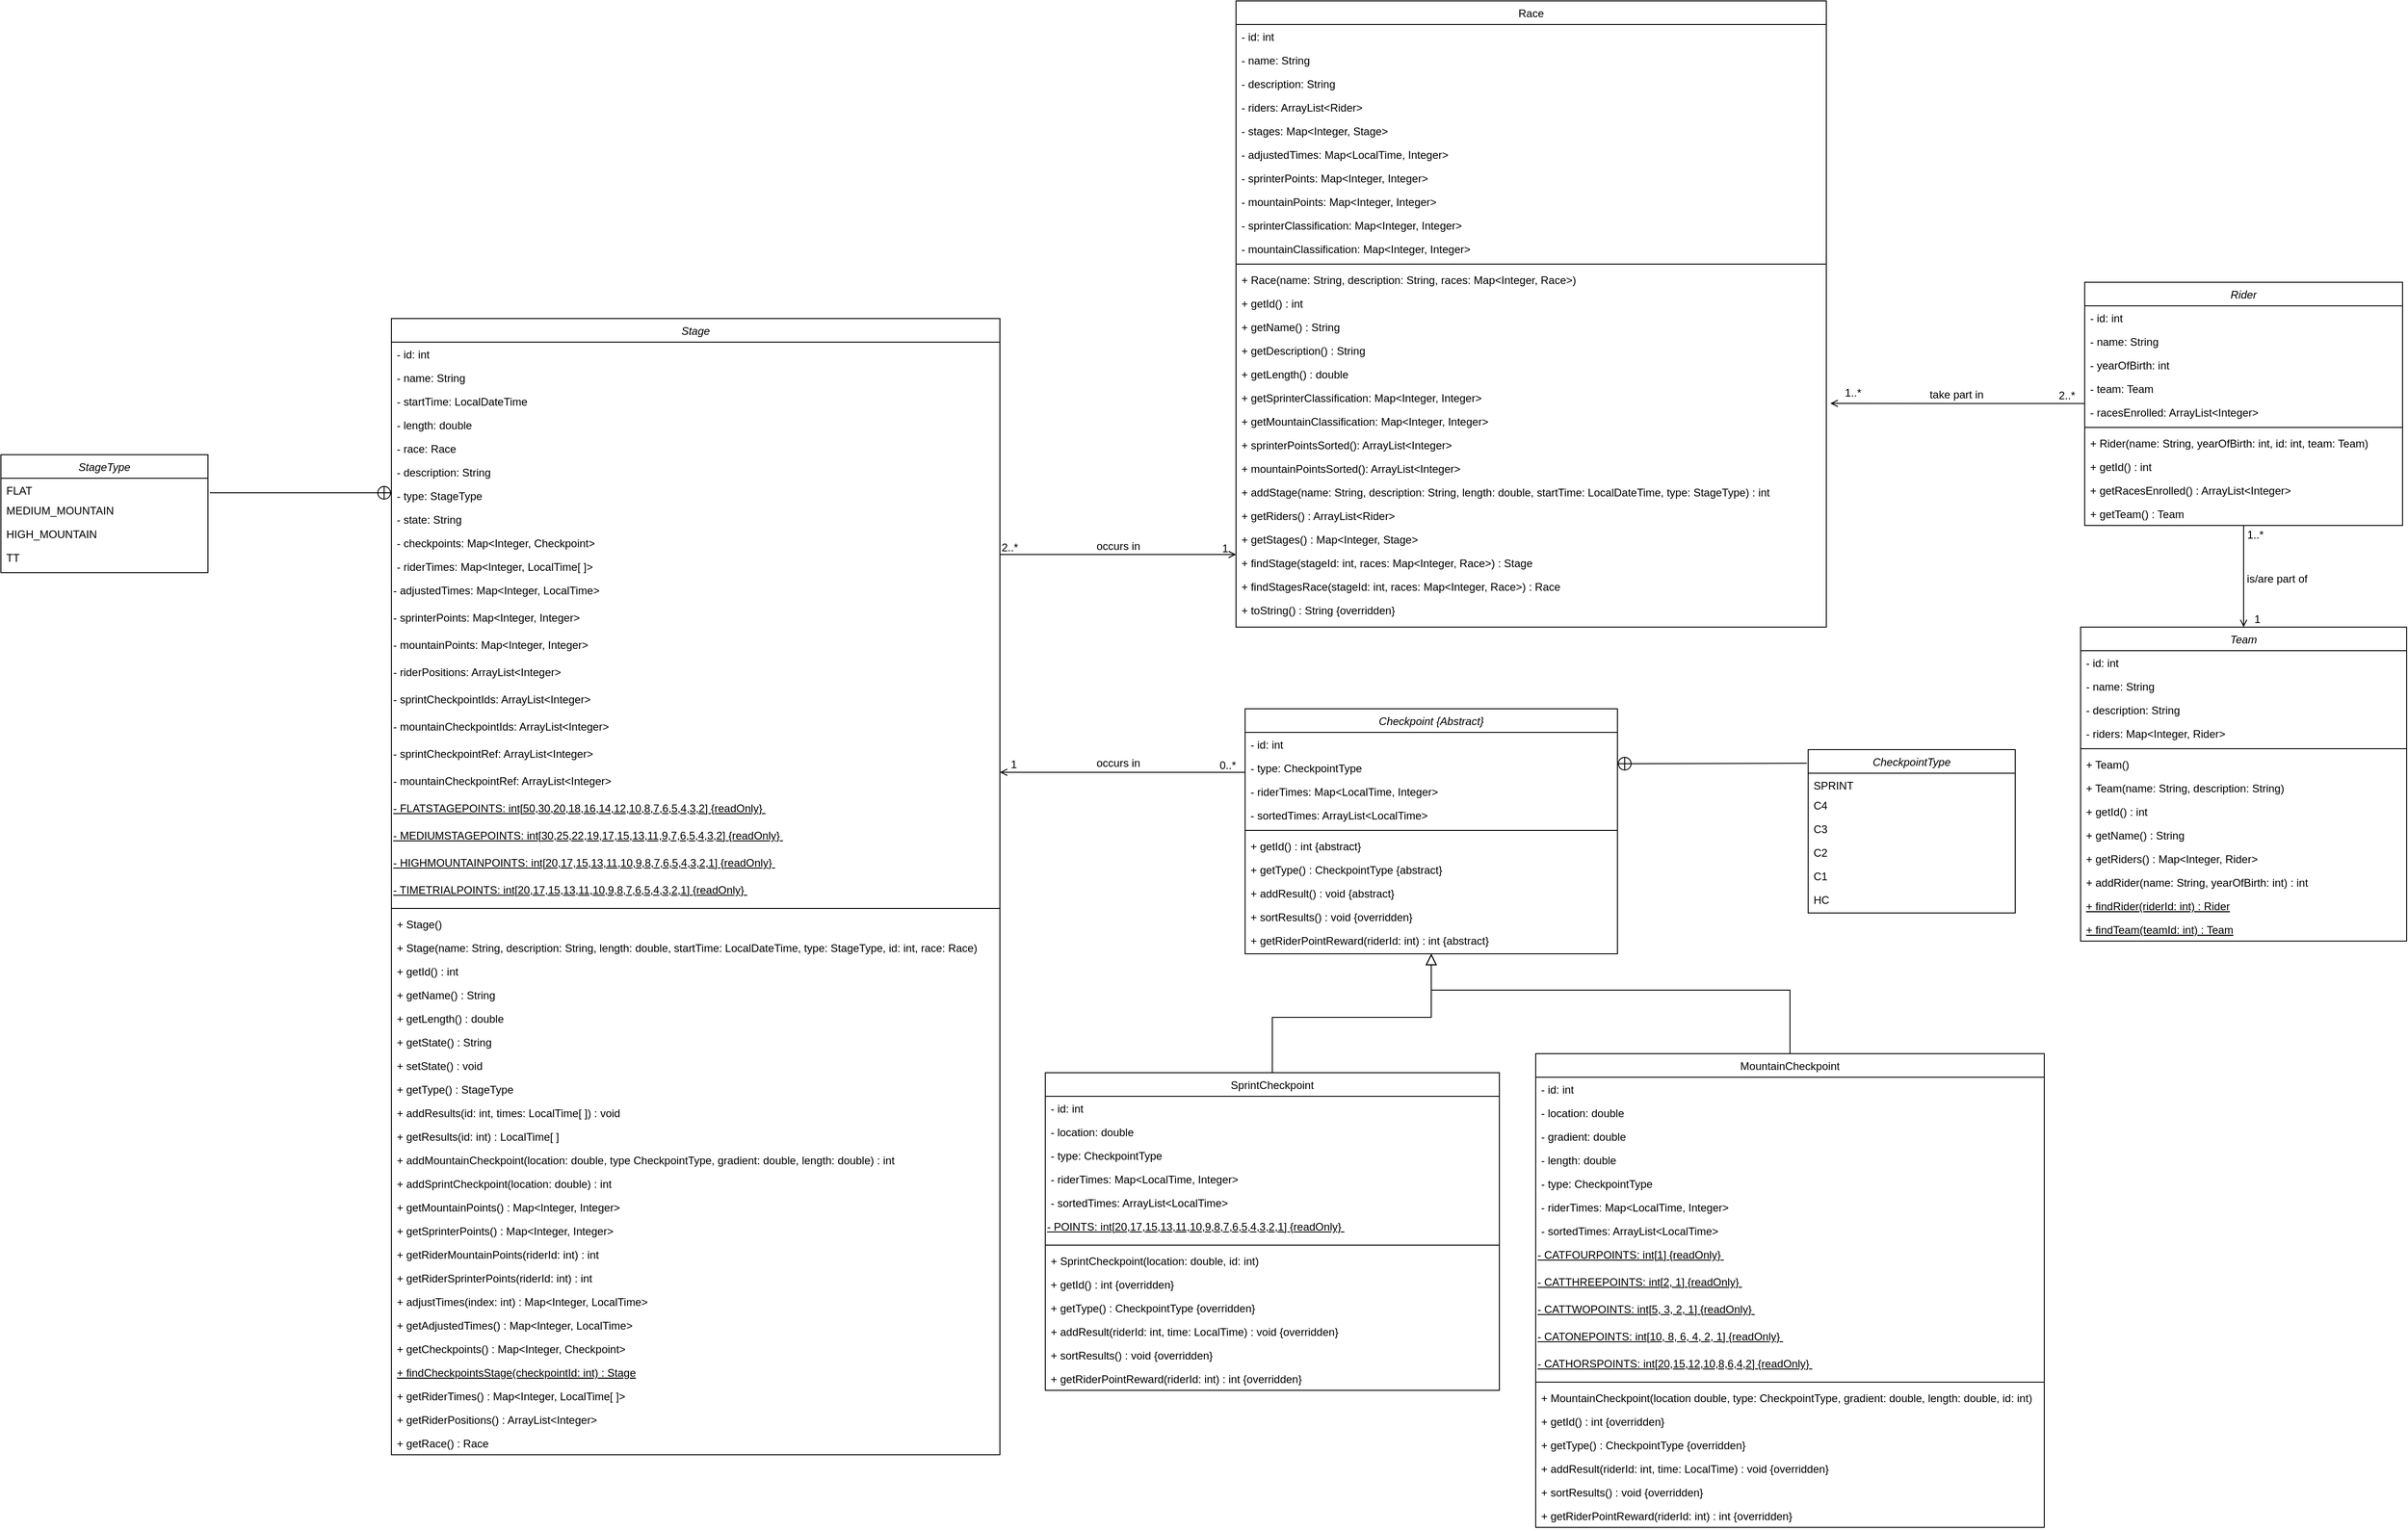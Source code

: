 <mxfile version="14.1.8" type="device"><diagram id="C5RBs43oDa-KdzZeNtuy" name="Page-1"><mxGraphModel dx="1822" dy="1107" grid="1" gridSize="10" guides="1" tooltips="1" connect="1" arrows="1" fold="1" page="0" pageScale="1" pageWidth="827" pageHeight="1169" math="0" shadow="0"><root><mxCell id="WIyWlLk6GJQsqaUBKTNV-0"/><mxCell id="WIyWlLk6GJQsqaUBKTNV-1" parent="WIyWlLk6GJQsqaUBKTNV-0"/><mxCell id="zkfFHV4jXpPFQw0GAbJ--0" value="Stage" style="swimlane;fontStyle=2;align=center;verticalAlign=top;childLayout=stackLayout;horizontal=1;startSize=26;horizontalStack=0;resizeParent=1;resizeLast=0;collapsible=1;marginBottom=0;rounded=0;shadow=0;strokeWidth=1;" parent="WIyWlLk6GJQsqaUBKTNV-1" vertex="1"><mxGeometry x="-440" y="280" width="670" height="1252" as="geometry"><mxRectangle x="230" y="140" width="160" height="26" as="alternateBounds"/></mxGeometry></mxCell><mxCell id="zkfFHV4jXpPFQw0GAbJ--1" value="- id: int" style="text;align=left;verticalAlign=top;spacingLeft=4;spacingRight=4;overflow=hidden;rotatable=0;points=[[0,0.5],[1,0.5]];portConstraint=eastwest;" parent="zkfFHV4jXpPFQw0GAbJ--0" vertex="1"><mxGeometry y="26" width="670" height="26" as="geometry"/></mxCell><mxCell id="zkfFHV4jXpPFQw0GAbJ--2" value="- name: String" style="text;align=left;verticalAlign=top;spacingLeft=4;spacingRight=4;overflow=hidden;rotatable=0;points=[[0,0.5],[1,0.5]];portConstraint=eastwest;rounded=0;shadow=0;html=0;" parent="zkfFHV4jXpPFQw0GAbJ--0" vertex="1"><mxGeometry y="52" width="670" height="26" as="geometry"/></mxCell><mxCell id="okV2mifqNZXzlt0OdiJC-0" value="- startTime: LocalDateTime" style="text;align=left;verticalAlign=top;spacingLeft=4;spacingRight=4;overflow=hidden;rotatable=0;points=[[0,0.5],[1,0.5]];portConstraint=eastwest;rounded=0;shadow=0;html=0;" parent="zkfFHV4jXpPFQw0GAbJ--0" vertex="1"><mxGeometry y="78" width="670" height="26" as="geometry"/></mxCell><mxCell id="7TWKk8pfQkXRTUHzwcdM-43" value="- length: double" style="text;align=left;verticalAlign=top;spacingLeft=4;spacingRight=4;overflow=hidden;rotatable=0;points=[[0,0.5],[1,0.5]];portConstraint=eastwest;rounded=0;shadow=0;html=0;" parent="zkfFHV4jXpPFQw0GAbJ--0" vertex="1"><mxGeometry y="104" width="670" height="26" as="geometry"/></mxCell><mxCell id="7TWKk8pfQkXRTUHzwcdM-44" value="- race: Race" style="text;align=left;verticalAlign=top;spacingLeft=4;spacingRight=4;overflow=hidden;rotatable=0;points=[[0,0.5],[1,0.5]];portConstraint=eastwest;rounded=0;shadow=0;html=0;" parent="zkfFHV4jXpPFQw0GAbJ--0" vertex="1"><mxGeometry y="130" width="670" height="26" as="geometry"/></mxCell><mxCell id="7TWKk8pfQkXRTUHzwcdM-45" value="- description: String" style="text;align=left;verticalAlign=top;spacingLeft=4;spacingRight=4;overflow=hidden;rotatable=0;points=[[0,0.5],[1,0.5]];portConstraint=eastwest;rounded=0;shadow=0;html=0;" parent="zkfFHV4jXpPFQw0GAbJ--0" vertex="1"><mxGeometry y="156" width="670" height="26" as="geometry"/></mxCell><mxCell id="7TWKk8pfQkXRTUHzwcdM-46" value="- type: StageType" style="text;align=left;verticalAlign=top;spacingLeft=4;spacingRight=4;overflow=hidden;rotatable=0;points=[[0,0.5],[1,0.5]];portConstraint=eastwest;rounded=0;shadow=0;html=0;" parent="zkfFHV4jXpPFQw0GAbJ--0" vertex="1"><mxGeometry y="182" width="670" height="26" as="geometry"/></mxCell><mxCell id="7TWKk8pfQkXRTUHzwcdM-47" value="- state: String" style="text;align=left;verticalAlign=top;spacingLeft=4;spacingRight=4;overflow=hidden;rotatable=0;points=[[0,0.5],[1,0.5]];portConstraint=eastwest;rounded=0;shadow=0;html=0;" parent="zkfFHV4jXpPFQw0GAbJ--0" vertex="1"><mxGeometry y="208" width="670" height="26" as="geometry"/></mxCell><mxCell id="7TWKk8pfQkXRTUHzwcdM-48" value="- checkpoints: Map&lt;Integer, Checkpoint&gt;" style="text;align=left;verticalAlign=top;spacingLeft=4;spacingRight=4;overflow=hidden;rotatable=0;points=[[0,0.5],[1,0.5]];portConstraint=eastwest;rounded=0;shadow=0;html=0;" parent="zkfFHV4jXpPFQw0GAbJ--0" vertex="1"><mxGeometry y="234" width="670" height="26" as="geometry"/></mxCell><mxCell id="7TWKk8pfQkXRTUHzwcdM-49" value="- riderTimes: Map&lt;Integer, LocalTime[ ]&gt;" style="text;align=left;verticalAlign=top;spacingLeft=4;spacingRight=4;overflow=hidden;rotatable=0;points=[[0,0.5],[1,0.5]];portConstraint=eastwest;rounded=0;shadow=0;html=0;" parent="zkfFHV4jXpPFQw0GAbJ--0" vertex="1"><mxGeometry y="260" width="670" height="26" as="geometry"/></mxCell><mxCell id="7TWKk8pfQkXRTUHzwcdM-50" value="&lt;span style=&quot;color: rgb(0 , 0 , 0) ; font-family: &amp;#34;helvetica&amp;#34; ; font-size: 12px ; font-style: normal ; font-weight: 400 ; letter-spacing: normal ; text-align: left ; text-indent: 0px ; text-transform: none ; word-spacing: 0px ; background-color: rgb(255 , 255 , 255) ; display: inline ; float: none&quot;&gt;- adjustedTimes: Map&amp;lt;Integer, LocalTime&amp;gt;&lt;/span&gt;" style="text;whiteSpace=wrap;html=1;" parent="zkfFHV4jXpPFQw0GAbJ--0" vertex="1"><mxGeometry y="286" width="670" height="30" as="geometry"/></mxCell><mxCell id="7TWKk8pfQkXRTUHzwcdM-51" value="&lt;span style=&quot;color: rgb(0 , 0 , 0) ; font-family: &amp;#34;helvetica&amp;#34; ; font-size: 12px ; font-style: normal ; font-weight: 400 ; letter-spacing: normal ; text-align: left ; text-indent: 0px ; text-transform: none ; word-spacing: 0px ; background-color: rgb(255 , 255 , 255) ; display: inline ; float: none&quot;&gt;- sprinterPoints: Map&amp;lt;Integer, Integer&amp;gt;&lt;/span&gt;" style="text;whiteSpace=wrap;html=1;" parent="zkfFHV4jXpPFQw0GAbJ--0" vertex="1"><mxGeometry y="316" width="670" height="30" as="geometry"/></mxCell><mxCell id="UgjcrNDMKlJzOfivu1C_-8" value="&lt;span style=&quot;color: rgb(0 , 0 , 0) ; font-family: &amp;#34;helvetica&amp;#34; ; font-size: 12px ; font-style: normal ; font-weight: 400 ; letter-spacing: normal ; text-align: left ; text-indent: 0px ; text-transform: none ; word-spacing: 0px ; background-color: rgb(255 , 255 , 255) ; display: inline ; float: none&quot;&gt;- mountainPoints: Map&amp;lt;Integer, Integer&amp;gt;&lt;/span&gt;" style="text;whiteSpace=wrap;html=1;" vertex="1" parent="zkfFHV4jXpPFQw0GAbJ--0"><mxGeometry y="346" width="670" height="30" as="geometry"/></mxCell><mxCell id="UgjcrNDMKlJzOfivu1C_-7" value="&lt;span style=&quot;color: rgb(0 , 0 , 0) ; font-family: &amp;#34;helvetica&amp;#34; ; font-size: 12px ; font-style: normal ; font-weight: 400 ; letter-spacing: normal ; text-align: left ; text-indent: 0px ; text-transform: none ; word-spacing: 0px ; background-color: rgb(255 , 255 , 255) ; display: inline ; float: none&quot;&gt;- riderPositions: ArrayList&amp;lt;Integer&amp;gt;&lt;/span&gt;" style="text;whiteSpace=wrap;html=1;" vertex="1" parent="zkfFHV4jXpPFQw0GAbJ--0"><mxGeometry y="376" width="670" height="30" as="geometry"/></mxCell><mxCell id="7TWKk8pfQkXRTUHzwcdM-52" value="&lt;span style=&quot;color: rgb(0 , 0 , 0) ; font-family: &amp;#34;helvetica&amp;#34; ; font-size: 12px ; font-style: normal ; font-weight: 400 ; letter-spacing: normal ; text-align: left ; text-indent: 0px ; text-transform: none ; word-spacing: 0px ; background-color: rgb(255 , 255 , 255) ; display: inline ; float: none&quot;&gt;- sprintCheckpointIds: ArrayList&amp;lt;Integer&amp;gt;&lt;/span&gt;" style="text;whiteSpace=wrap;html=1;" parent="zkfFHV4jXpPFQw0GAbJ--0" vertex="1"><mxGeometry y="406" width="670" height="30" as="geometry"/></mxCell><mxCell id="UgjcrNDMKlJzOfivu1C_-9" value="&lt;span style=&quot;color: rgb(0 , 0 , 0) ; font-family: &amp;#34;helvetica&amp;#34; ; font-size: 12px ; font-style: normal ; font-weight: 400 ; letter-spacing: normal ; text-align: left ; text-indent: 0px ; text-transform: none ; word-spacing: 0px ; background-color: rgb(255 , 255 , 255) ; display: inline ; float: none&quot;&gt;- mountainCheckpointIds: ArrayList&amp;lt;Integer&amp;gt;&lt;/span&gt;" style="text;whiteSpace=wrap;html=1;" vertex="1" parent="zkfFHV4jXpPFQw0GAbJ--0"><mxGeometry y="436" width="670" height="30" as="geometry"/></mxCell><mxCell id="7TWKk8pfQkXRTUHzwcdM-53" value="&lt;span style=&quot;color: rgb(0 , 0 , 0) ; font-family: &amp;#34;helvetica&amp;#34; ; font-size: 12px ; font-style: normal ; font-weight: 400 ; letter-spacing: normal ; text-align: left ; text-indent: 0px ; text-transform: none ; word-spacing: 0px ; background-color: rgb(255 , 255 , 255) ; display: inline ; float: none&quot;&gt;- sprintCheckpointRef: ArrayList&amp;lt;Integer&amp;gt;&lt;/span&gt;" style="text;whiteSpace=wrap;html=1;" parent="zkfFHV4jXpPFQw0GAbJ--0" vertex="1"><mxGeometry y="466" width="670" height="30" as="geometry"/></mxCell><mxCell id="UgjcrNDMKlJzOfivu1C_-10" value="&lt;span style=&quot;color: rgb(0 , 0 , 0) ; font-family: &amp;#34;helvetica&amp;#34; ; font-size: 12px ; font-style: normal ; font-weight: 400 ; letter-spacing: normal ; text-align: left ; text-indent: 0px ; text-transform: none ; word-spacing: 0px ; background-color: rgb(255 , 255 , 255) ; display: inline ; float: none&quot;&gt;- mountainCheckpointRef: ArrayList&amp;lt;Integer&amp;gt;&lt;/span&gt;" style="text;whiteSpace=wrap;html=1;" vertex="1" parent="zkfFHV4jXpPFQw0GAbJ--0"><mxGeometry y="496" width="670" height="30" as="geometry"/></mxCell><mxCell id="7TWKk8pfQkXRTUHzwcdM-54" value="&lt;font face=&quot;helvetica&quot;&gt;&lt;u style=&quot;line-height: 120%&quot;&gt;- FLATSTAGEPOINTS: int[50,30,20,18,16,14,12,10,8,7,6,5,4,3,2] {readOnly}&amp;nbsp;&lt;/u&gt;&lt;/font&gt;" style="text;whiteSpace=wrap;html=1;" parent="zkfFHV4jXpPFQw0GAbJ--0" vertex="1"><mxGeometry y="526" width="670" height="30" as="geometry"/></mxCell><mxCell id="7TWKk8pfQkXRTUHzwcdM-55" value="&lt;font face=&quot;helvetica&quot;&gt;&lt;u style=&quot;line-height: 120%&quot;&gt;- MEDIUMSTAGEPOINTS: int[30,25,22,19,17,15,13,11,9,7,6,5,4,3,2] {readOnly}&amp;nbsp;&lt;/u&gt;&lt;/font&gt;" style="text;whiteSpace=wrap;html=1;" parent="zkfFHV4jXpPFQw0GAbJ--0" vertex="1"><mxGeometry y="556" width="670" height="30" as="geometry"/></mxCell><mxCell id="7TWKk8pfQkXRTUHzwcdM-56" value="&lt;font face=&quot;helvetica&quot;&gt;&lt;u style=&quot;line-height: 120%&quot;&gt;- HIGHMOUNTAINPOINTS: int[20,17,15,13,11,10,9,8,7,6,5,4,3,2,1] {readOnly}&amp;nbsp;&lt;/u&gt;&lt;/font&gt;" style="text;whiteSpace=wrap;html=1;" parent="zkfFHV4jXpPFQw0GAbJ--0" vertex="1"><mxGeometry y="586" width="670" height="30" as="geometry"/></mxCell><mxCell id="7TWKk8pfQkXRTUHzwcdM-57" value="&lt;font face=&quot;helvetica&quot;&gt;&lt;u style=&quot;line-height: 120%&quot;&gt;- TIMETRIALPOINTS: int[20,17,15,13,11,10,9,8,7,6,5,4,3,2,1] {readOnly}&amp;nbsp;&lt;/u&gt;&lt;/font&gt;" style="text;whiteSpace=wrap;html=1;" parent="zkfFHV4jXpPFQw0GAbJ--0" vertex="1"><mxGeometry y="616" width="670" height="30" as="geometry"/></mxCell><mxCell id="zkfFHV4jXpPFQw0GAbJ--4" value="" style="line;html=1;strokeWidth=1;align=left;verticalAlign=middle;spacingTop=-1;spacingLeft=3;spacingRight=3;rotatable=0;labelPosition=right;points=[];portConstraint=eastwest;" parent="zkfFHV4jXpPFQw0GAbJ--0" vertex="1"><mxGeometry y="646" width="670" height="8" as="geometry"/></mxCell><mxCell id="zkfFHV4jXpPFQw0GAbJ--5" value="+ Stage()" style="text;align=left;verticalAlign=top;spacingLeft=4;spacingRight=4;overflow=hidden;rotatable=0;points=[[0,0.5],[1,0.5]];portConstraint=eastwest;" parent="zkfFHV4jXpPFQw0GAbJ--0" vertex="1"><mxGeometry y="654" width="670" height="26" as="geometry"/></mxCell><mxCell id="lWNVDDmgVR6VLHTQUatl-31" value="+ Stage(name: String, description: String, length: double, startTime: LocalDateTime, type: StageType, id: int, race: Race)" style="text;align=left;verticalAlign=top;spacingLeft=4;spacingRight=4;overflow=hidden;rotatable=0;points=[[0,0.5],[1,0.5]];portConstraint=eastwest;" parent="zkfFHV4jXpPFQw0GAbJ--0" vertex="1"><mxGeometry y="680" width="670" height="26" as="geometry"/></mxCell><mxCell id="7TWKk8pfQkXRTUHzwcdM-64" value="+ getId() : int" style="text;align=left;verticalAlign=top;spacingLeft=4;spacingRight=4;overflow=hidden;rotatable=0;points=[[0,0.5],[1,0.5]];portConstraint=eastwest;" parent="zkfFHV4jXpPFQw0GAbJ--0" vertex="1"><mxGeometry y="706" width="670" height="26" as="geometry"/></mxCell><mxCell id="7TWKk8pfQkXRTUHzwcdM-65" value="+ getName() : String" style="text;align=left;verticalAlign=top;spacingLeft=4;spacingRight=4;overflow=hidden;rotatable=0;points=[[0,0.5],[1,0.5]];portConstraint=eastwest;" parent="zkfFHV4jXpPFQw0GAbJ--0" vertex="1"><mxGeometry y="732" width="670" height="26" as="geometry"/></mxCell><mxCell id="7TWKk8pfQkXRTUHzwcdM-66" value="+ getLength() : double" style="text;align=left;verticalAlign=top;spacingLeft=4;spacingRight=4;overflow=hidden;rotatable=0;points=[[0,0.5],[1,0.5]];portConstraint=eastwest;" parent="zkfFHV4jXpPFQw0GAbJ--0" vertex="1"><mxGeometry y="758" width="670" height="26" as="geometry"/></mxCell><mxCell id="7TWKk8pfQkXRTUHzwcdM-67" value="+ getState() : String" style="text;align=left;verticalAlign=top;spacingLeft=4;spacingRight=4;overflow=hidden;rotatable=0;points=[[0,0.5],[1,0.5]];portConstraint=eastwest;" parent="zkfFHV4jXpPFQw0GAbJ--0" vertex="1"><mxGeometry y="784" width="670" height="26" as="geometry"/></mxCell><mxCell id="7TWKk8pfQkXRTUHzwcdM-68" value="+ setState() : void" style="text;align=left;verticalAlign=top;spacingLeft=4;spacingRight=4;overflow=hidden;rotatable=0;points=[[0,0.5],[1,0.5]];portConstraint=eastwest;" parent="zkfFHV4jXpPFQw0GAbJ--0" vertex="1"><mxGeometry y="810" width="670" height="26" as="geometry"/></mxCell><mxCell id="7TWKk8pfQkXRTUHzwcdM-70" value="+ getType() : StageType" style="text;align=left;verticalAlign=top;spacingLeft=4;spacingRight=4;overflow=hidden;rotatable=0;points=[[0,0.5],[1,0.5]];portConstraint=eastwest;" parent="zkfFHV4jXpPFQw0GAbJ--0" vertex="1"><mxGeometry y="836" width="670" height="26" as="geometry"/></mxCell><mxCell id="7TWKk8pfQkXRTUHzwcdM-71" value="+ addResults(id: int, times: LocalTime[ ]) : void" style="text;align=left;verticalAlign=top;spacingLeft=4;spacingRight=4;overflow=hidden;rotatable=0;points=[[0,0.5],[1,0.5]];portConstraint=eastwest;" parent="zkfFHV4jXpPFQw0GAbJ--0" vertex="1"><mxGeometry y="862" width="670" height="26" as="geometry"/></mxCell><mxCell id="7TWKk8pfQkXRTUHzwcdM-72" value="+ getResults(id: int) : LocalTime[ ]" style="text;align=left;verticalAlign=top;spacingLeft=4;spacingRight=4;overflow=hidden;rotatable=0;points=[[0,0.5],[1,0.5]];portConstraint=eastwest;" parent="zkfFHV4jXpPFQw0GAbJ--0" vertex="1"><mxGeometry y="888" width="670" height="26" as="geometry"/></mxCell><mxCell id="7TWKk8pfQkXRTUHzwcdM-73" value="+ addMountainCheckpoint(location: double, type CheckpointType, gradient: double, length: double) : int" style="text;align=left;verticalAlign=top;spacingLeft=4;spacingRight=4;overflow=hidden;rotatable=0;points=[[0,0.5],[1,0.5]];portConstraint=eastwest;" parent="zkfFHV4jXpPFQw0GAbJ--0" vertex="1"><mxGeometry y="914" width="670" height="26" as="geometry"/></mxCell><mxCell id="7TWKk8pfQkXRTUHzwcdM-74" value="+ addSprintCheckpoint(location: double) : int" style="text;align=left;verticalAlign=top;spacingLeft=4;spacingRight=4;overflow=hidden;rotatable=0;points=[[0,0.5],[1,0.5]];portConstraint=eastwest;" parent="zkfFHV4jXpPFQw0GAbJ--0" vertex="1"><mxGeometry y="940" width="670" height="26" as="geometry"/></mxCell><mxCell id="UgjcrNDMKlJzOfivu1C_-17" value="+ getMountainPoints() : Map&lt;Integer, Integer&gt;" style="text;align=left;verticalAlign=top;spacingLeft=4;spacingRight=4;overflow=hidden;rotatable=0;points=[[0,0.5],[1,0.5]];portConstraint=eastwest;" vertex="1" parent="zkfFHV4jXpPFQw0GAbJ--0"><mxGeometry y="966" width="670" height="26" as="geometry"/></mxCell><mxCell id="UgjcrNDMKlJzOfivu1C_-16" value="+ getSprinterPoints() : Map&lt;Integer, Integer&gt;" style="text;align=left;verticalAlign=top;spacingLeft=4;spacingRight=4;overflow=hidden;rotatable=0;points=[[0,0.5],[1,0.5]];portConstraint=eastwest;" vertex="1" parent="zkfFHV4jXpPFQw0GAbJ--0"><mxGeometry y="992" width="670" height="26" as="geometry"/></mxCell><mxCell id="UgjcrNDMKlJzOfivu1C_-15" value="+ getRiderMountainPoints(riderId: int) : int" style="text;align=left;verticalAlign=top;spacingLeft=4;spacingRight=4;overflow=hidden;rotatable=0;points=[[0,0.5],[1,0.5]];portConstraint=eastwest;" vertex="1" parent="zkfFHV4jXpPFQw0GAbJ--0"><mxGeometry y="1018" width="670" height="26" as="geometry"/></mxCell><mxCell id="UgjcrNDMKlJzOfivu1C_-14" value="+ getRiderSprinterPoints(riderId: int) : int" style="text;align=left;verticalAlign=top;spacingLeft=4;spacingRight=4;overflow=hidden;rotatable=0;points=[[0,0.5],[1,0.5]];portConstraint=eastwest;" vertex="1" parent="zkfFHV4jXpPFQw0GAbJ--0"><mxGeometry y="1044" width="670" height="26" as="geometry"/></mxCell><mxCell id="UgjcrNDMKlJzOfivu1C_-11" value="+ adjustTimes(index: int) : Map&lt;Integer, LocalTime&gt;" style="text;align=left;verticalAlign=top;spacingLeft=4;spacingRight=4;overflow=hidden;rotatable=0;points=[[0,0.5],[1,0.5]];portConstraint=eastwest;" vertex="1" parent="zkfFHV4jXpPFQw0GAbJ--0"><mxGeometry y="1070" width="670" height="26" as="geometry"/></mxCell><mxCell id="7TWKk8pfQkXRTUHzwcdM-61" value="+ getAdjustedTimes() : Map&lt;Integer, LocalTime&gt;" style="text;align=left;verticalAlign=top;spacingLeft=4;spacingRight=4;overflow=hidden;rotatable=0;points=[[0,0.5],[1,0.5]];portConstraint=eastwest;" parent="zkfFHV4jXpPFQw0GAbJ--0" vertex="1"><mxGeometry y="1096" width="670" height="26" as="geometry"/></mxCell><mxCell id="7TWKk8pfQkXRTUHzwcdM-62" value="+ getCheckpoints() : Map&lt;Integer, Checkpoint&gt;" style="text;align=left;verticalAlign=top;spacingLeft=4;spacingRight=4;overflow=hidden;rotatable=0;points=[[0,0.5],[1,0.5]];portConstraint=eastwest;" parent="zkfFHV4jXpPFQw0GAbJ--0" vertex="1"><mxGeometry y="1122" width="670" height="26" as="geometry"/></mxCell><mxCell id="7TWKk8pfQkXRTUHzwcdM-76" value="+ findCheckpointsStage(checkpointId: int) : Stage" style="text;align=left;verticalAlign=top;spacingLeft=4;spacingRight=4;overflow=hidden;rotatable=0;points=[[0,0.5],[1,0.5]];portConstraint=eastwest;fontStyle=4" parent="zkfFHV4jXpPFQw0GAbJ--0" vertex="1"><mxGeometry y="1148" width="670" height="26" as="geometry"/></mxCell><mxCell id="7TWKk8pfQkXRTUHzwcdM-78" value="+ getRiderTimes() : Map&lt;Integer, LocalTime[ ]&gt;" style="text;align=left;verticalAlign=top;spacingLeft=4;spacingRight=4;overflow=hidden;rotatable=0;points=[[0,0.5],[1,0.5]];portConstraint=eastwest;" parent="zkfFHV4jXpPFQw0GAbJ--0" vertex="1"><mxGeometry y="1174" width="670" height="26" as="geometry"/></mxCell><mxCell id="7TWKk8pfQkXRTUHzwcdM-79" value="+ getRiderPositions() : ArrayList&lt;Integer&gt;" style="text;align=left;verticalAlign=top;spacingLeft=4;spacingRight=4;overflow=hidden;rotatable=0;points=[[0,0.5],[1,0.5]];portConstraint=eastwest;" parent="zkfFHV4jXpPFQw0GAbJ--0" vertex="1"><mxGeometry y="1200" width="670" height="26" as="geometry"/></mxCell><mxCell id="7TWKk8pfQkXRTUHzwcdM-77" value="+ getRace() : Race" style="text;align=left;verticalAlign=top;spacingLeft=4;spacingRight=4;overflow=hidden;rotatable=0;points=[[0,0.5],[1,0.5]];portConstraint=eastwest;" parent="zkfFHV4jXpPFQw0GAbJ--0" vertex="1"><mxGeometry y="1226" width="670" height="26" as="geometry"/></mxCell><mxCell id="zkfFHV4jXpPFQw0GAbJ--17" value="Race" style="swimlane;fontStyle=0;align=center;verticalAlign=top;childLayout=stackLayout;horizontal=1;startSize=26;horizontalStack=0;resizeParent=1;resizeLast=0;collapsible=1;marginBottom=0;rounded=0;shadow=0;strokeWidth=1;" parent="WIyWlLk6GJQsqaUBKTNV-1" vertex="1"><mxGeometry x="490" y="-70" width="650" height="690" as="geometry"><mxRectangle x="550" y="140" width="160" height="26" as="alternateBounds"/></mxGeometry></mxCell><mxCell id="nblKFFfSKLvNXSQtpWRo-55" value="- id: int" style="text;align=left;verticalAlign=top;spacingLeft=4;spacingRight=4;overflow=hidden;rotatable=0;points=[[0,0.5],[1,0.5]];portConstraint=eastwest;" parent="zkfFHV4jXpPFQw0GAbJ--17" vertex="1"><mxGeometry y="26" width="650" height="26" as="geometry"/></mxCell><mxCell id="zkfFHV4jXpPFQw0GAbJ--24" value="- name: String" style="text;align=left;verticalAlign=top;spacingLeft=4;spacingRight=4;overflow=hidden;rotatable=0;points=[[0,0.5],[1,0.5]];portConstraint=eastwest;" parent="zkfFHV4jXpPFQw0GAbJ--17" vertex="1"><mxGeometry y="52" width="650" height="26" as="geometry"/></mxCell><mxCell id="lWNVDDmgVR6VLHTQUatl-46" value="- description: String" style="text;align=left;verticalAlign=top;spacingLeft=4;spacingRight=4;overflow=hidden;rotatable=0;points=[[0,0.5],[1,0.5]];portConstraint=eastwest;" parent="zkfFHV4jXpPFQw0GAbJ--17" vertex="1"><mxGeometry y="78" width="650" height="26" as="geometry"/></mxCell><mxCell id="lWNVDDmgVR6VLHTQUatl-50" value="- riders: ArrayList&lt;Rider&gt;" style="text;align=left;verticalAlign=top;spacingLeft=4;spacingRight=4;overflow=hidden;rotatable=0;points=[[0,0.5],[1,0.5]];portConstraint=eastwest;" parent="zkfFHV4jXpPFQw0GAbJ--17" vertex="1"><mxGeometry y="104" width="650" height="26" as="geometry"/></mxCell><mxCell id="7TWKk8pfQkXRTUHzwcdM-27" value="- stages: Map&lt;Integer, Stage&gt;" style="text;align=left;verticalAlign=top;spacingLeft=4;spacingRight=4;overflow=hidden;rotatable=0;points=[[0,0.5],[1,0.5]];portConstraint=eastwest;" parent="zkfFHV4jXpPFQw0GAbJ--17" vertex="1"><mxGeometry y="130" width="650" height="26" as="geometry"/></mxCell><mxCell id="lWNVDDmgVR6VLHTQUatl-53" value="- adjustedTimes: Map&lt;LocalTime, Integer&gt;" style="text;align=left;verticalAlign=top;spacingLeft=4;spacingRight=4;overflow=hidden;rotatable=0;points=[[0,0.5],[1,0.5]];portConstraint=eastwest;" parent="zkfFHV4jXpPFQw0GAbJ--17" vertex="1"><mxGeometry y="156" width="650" height="26" as="geometry"/></mxCell><mxCell id="UgjcrNDMKlJzOfivu1C_-0" value="- sprinterPoints: Map&lt;Integer, Integer&gt;" style="text;align=left;verticalAlign=top;spacingLeft=4;spacingRight=4;overflow=hidden;rotatable=0;points=[[0,0.5],[1,0.5]];portConstraint=eastwest;" vertex="1" parent="zkfFHV4jXpPFQw0GAbJ--17"><mxGeometry y="182" width="650" height="26" as="geometry"/></mxCell><mxCell id="UgjcrNDMKlJzOfivu1C_-1" value="- mountainPoints: Map&lt;Integer, Integer&gt;" style="text;align=left;verticalAlign=top;spacingLeft=4;spacingRight=4;overflow=hidden;rotatable=0;points=[[0,0.5],[1,0.5]];portConstraint=eastwest;" vertex="1" parent="zkfFHV4jXpPFQw0GAbJ--17"><mxGeometry y="208" width="650" height="26" as="geometry"/></mxCell><mxCell id="7TWKk8pfQkXRTUHzwcdM-24" value="- sprinterClassification: Map&lt;Integer, Integer&gt;" style="text;align=left;verticalAlign=top;spacingLeft=4;spacingRight=4;overflow=hidden;rotatable=0;points=[[0,0.5],[1,0.5]];portConstraint=eastwest;" parent="zkfFHV4jXpPFQw0GAbJ--17" vertex="1"><mxGeometry y="234" width="650" height="26" as="geometry"/></mxCell><mxCell id="7TWKk8pfQkXRTUHzwcdM-25" value="- mountainClassification: Map&lt;Integer, Integer&gt;" style="text;align=left;verticalAlign=top;spacingLeft=4;spacingRight=4;overflow=hidden;rotatable=0;points=[[0,0.5],[1,0.5]];portConstraint=eastwest;" parent="zkfFHV4jXpPFQw0GAbJ--17" vertex="1"><mxGeometry y="260" width="650" height="26" as="geometry"/></mxCell><mxCell id="zkfFHV4jXpPFQw0GAbJ--23" value="" style="line;html=1;strokeWidth=1;align=left;verticalAlign=middle;spacingTop=-1;spacingLeft=3;spacingRight=3;rotatable=0;labelPosition=right;points=[];portConstraint=eastwest;" parent="zkfFHV4jXpPFQw0GAbJ--17" vertex="1"><mxGeometry y="286" width="650" height="8" as="geometry"/></mxCell><mxCell id="zkfFHV4jXpPFQw0GAbJ--19" value="+ Race(name: String, description: String, races: Map&lt;Integer, Race&gt;)" style="text;align=left;verticalAlign=top;spacingLeft=4;spacingRight=4;overflow=hidden;rotatable=0;points=[[0,0.5],[1,0.5]];portConstraint=eastwest;rounded=0;shadow=0;html=0;" parent="zkfFHV4jXpPFQw0GAbJ--17" vertex="1"><mxGeometry y="294" width="650" height="26" as="geometry"/></mxCell><mxCell id="zkfFHV4jXpPFQw0GAbJ--18" value="+ getId() : int" style="text;align=left;verticalAlign=top;spacingLeft=4;spacingRight=4;overflow=hidden;rotatable=0;points=[[0,0.5],[1,0.5]];portConstraint=eastwest;" parent="zkfFHV4jXpPFQw0GAbJ--17" vertex="1"><mxGeometry y="320" width="650" height="26" as="geometry"/></mxCell><mxCell id="lWNVDDmgVR6VLHTQUatl-47" value="+ getName() : String" style="text;align=left;verticalAlign=top;spacingLeft=4;spacingRight=4;overflow=hidden;rotatable=0;points=[[0,0.5],[1,0.5]];portConstraint=eastwest;" parent="zkfFHV4jXpPFQw0GAbJ--17" vertex="1"><mxGeometry y="346" width="650" height="26" as="geometry"/></mxCell><mxCell id="lWNVDDmgVR6VLHTQUatl-54" value="+ getDescription() : String" style="text;align=left;verticalAlign=top;spacingLeft=4;spacingRight=4;overflow=hidden;rotatable=0;points=[[0,0.5],[1,0.5]];portConstraint=eastwest;" parent="zkfFHV4jXpPFQw0GAbJ--17" vertex="1"><mxGeometry y="372" width="650" height="26" as="geometry"/></mxCell><mxCell id="UgjcrNDMKlJzOfivu1C_-4" value="+ getLength() : double" style="text;align=left;verticalAlign=top;spacingLeft=4;spacingRight=4;overflow=hidden;rotatable=0;points=[[0,0.5],[1,0.5]];portConstraint=eastwest;" vertex="1" parent="zkfFHV4jXpPFQw0GAbJ--17"><mxGeometry y="398" width="650" height="26" as="geometry"/></mxCell><mxCell id="UgjcrNDMKlJzOfivu1C_-2" value="+ getSprinterClassification: Map&lt;Integer, Integer&gt;" style="text;align=left;verticalAlign=top;spacingLeft=4;spacingRight=4;overflow=hidden;rotatable=0;points=[[0,0.5],[1,0.5]];portConstraint=eastwest;" vertex="1" parent="zkfFHV4jXpPFQw0GAbJ--17"><mxGeometry y="424" width="650" height="26" as="geometry"/></mxCell><mxCell id="UgjcrNDMKlJzOfivu1C_-3" value="+ getMountainClassification: Map&lt;Integer, Integer&gt;" style="text;align=left;verticalAlign=top;spacingLeft=4;spacingRight=4;overflow=hidden;rotatable=0;points=[[0,0.5],[1,0.5]];portConstraint=eastwest;fontStyle=0" vertex="1" parent="zkfFHV4jXpPFQw0GAbJ--17"><mxGeometry y="450" width="650" height="26" as="geometry"/></mxCell><mxCell id="UgjcrNDMKlJzOfivu1C_-6" value="+ sprinterPointsSorted(): ArrayList&lt;Integer&gt;" style="text;align=left;verticalAlign=top;spacingLeft=4;spacingRight=4;overflow=hidden;rotatable=0;points=[[0,0.5],[1,0.5]];portConstraint=eastwest;" vertex="1" parent="zkfFHV4jXpPFQw0GAbJ--17"><mxGeometry y="476" width="650" height="26" as="geometry"/></mxCell><mxCell id="UgjcrNDMKlJzOfivu1C_-5" value="+ mountainPointsSorted(): ArrayList&lt;Integer&gt;" style="text;align=left;verticalAlign=top;spacingLeft=4;spacingRight=4;overflow=hidden;rotatable=0;points=[[0,0.5],[1,0.5]];portConstraint=eastwest;" vertex="1" parent="zkfFHV4jXpPFQw0GAbJ--17"><mxGeometry y="502" width="650" height="26" as="geometry"/></mxCell><mxCell id="7TWKk8pfQkXRTUHzwcdM-33" value="+ addStage(name: String, description: String, length: double, startTime: LocalDateTime, type: StageType) : int" style="text;align=left;verticalAlign=top;spacingLeft=4;spacingRight=4;overflow=hidden;rotatable=0;points=[[0,0.5],[1,0.5]];portConstraint=eastwest;" parent="zkfFHV4jXpPFQw0GAbJ--17" vertex="1"><mxGeometry y="528" width="650" height="26" as="geometry"/></mxCell><mxCell id="7TWKk8pfQkXRTUHzwcdM-34" value="+ getRiders() : ArrayList&lt;Rider&gt;" style="text;align=left;verticalAlign=top;spacingLeft=4;spacingRight=4;overflow=hidden;rotatable=0;points=[[0,0.5],[1,0.5]];portConstraint=eastwest;" parent="zkfFHV4jXpPFQw0GAbJ--17" vertex="1"><mxGeometry y="554" width="650" height="26" as="geometry"/></mxCell><mxCell id="7TWKk8pfQkXRTUHzwcdM-35" value="+ getStages() : Map&lt;Integer, Stage&gt;" style="text;align=left;verticalAlign=top;spacingLeft=4;spacingRight=4;overflow=hidden;rotatable=0;points=[[0,0.5],[1,0.5]];portConstraint=eastwest;" parent="zkfFHV4jXpPFQw0GAbJ--17" vertex="1"><mxGeometry y="580" width="650" height="26" as="geometry"/></mxCell><mxCell id="7TWKk8pfQkXRTUHzwcdM-36" value="+ findStage(stageId: int, races: Map&lt;Integer, Race&gt;) : Stage" style="text;align=left;verticalAlign=top;spacingLeft=4;spacingRight=4;overflow=hidden;rotatable=0;points=[[0,0.5],[1,0.5]];portConstraint=eastwest;" parent="zkfFHV4jXpPFQw0GAbJ--17" vertex="1"><mxGeometry y="606" width="650" height="26" as="geometry"/></mxCell><mxCell id="7TWKk8pfQkXRTUHzwcdM-38" value="+ findStagesRace(stageId: int, races: Map&lt;Integer, Race&gt;) : Race" style="text;align=left;verticalAlign=top;spacingLeft=4;spacingRight=4;overflow=hidden;rotatable=0;points=[[0,0.5],[1,0.5]];portConstraint=eastwest;" parent="zkfFHV4jXpPFQw0GAbJ--17" vertex="1"><mxGeometry y="632" width="650" height="26" as="geometry"/></mxCell><mxCell id="7TWKk8pfQkXRTUHzwcdM-41" value="+ toString() : String {overridden}" style="text;align=left;verticalAlign=top;spacingLeft=4;spacingRight=4;overflow=hidden;rotatable=0;points=[[0,0.5],[1,0.5]];portConstraint=eastwest;" parent="zkfFHV4jXpPFQw0GAbJ--17" vertex="1"><mxGeometry y="658" width="650" height="26" as="geometry"/></mxCell><mxCell id="zkfFHV4jXpPFQw0GAbJ--26" value="" style="endArrow=open;shadow=0;strokeWidth=1;rounded=0;endFill=1;edgeStyle=elbowEdgeStyle;elbow=vertical;" parent="WIyWlLk6GJQsqaUBKTNV-1" edge="1"><mxGeometry x="0.5" y="41" relative="1" as="geometry"><mxPoint x="250" y="540" as="sourcePoint"/><mxPoint x="490" y="540" as="targetPoint"/><mxPoint x="-40" y="32" as="offset"/><Array as="points"><mxPoint x="230" y="540"/></Array></mxGeometry></mxCell><mxCell id="zkfFHV4jXpPFQw0GAbJ--27" value="2..*" style="resizable=0;align=left;verticalAlign=bottom;labelBackgroundColor=none;fontSize=12;" parent="zkfFHV4jXpPFQw0GAbJ--26" connectable="0" vertex="1"><mxGeometry x="-1" relative="1" as="geometry"><mxPoint x="-20" y="1" as="offset"/></mxGeometry></mxCell><mxCell id="zkfFHV4jXpPFQw0GAbJ--28" value="1" style="resizable=0;align=right;verticalAlign=bottom;labelBackgroundColor=none;fontSize=12;" parent="zkfFHV4jXpPFQw0GAbJ--26" connectable="0" vertex="1"><mxGeometry x="1" relative="1" as="geometry"><mxPoint x="-7" y="2" as="offset"/></mxGeometry></mxCell><mxCell id="zkfFHV4jXpPFQw0GAbJ--29" value="occurs in" style="text;html=1;resizable=0;points=[];;align=center;verticalAlign=middle;labelBackgroundColor=none;rounded=0;shadow=0;strokeWidth=1;fontSize=12;" parent="zkfFHV4jXpPFQw0GAbJ--26" vertex="1" connectable="0"><mxGeometry x="0.5" y="49" relative="1" as="geometry"><mxPoint x="-60" y="40" as="offset"/></mxGeometry></mxCell><mxCell id="lWNVDDmgVR6VLHTQUatl-11" value="SprintCheckpoint" style="swimlane;fontStyle=0;align=center;verticalAlign=top;childLayout=stackLayout;horizontal=1;startSize=26;horizontalStack=0;resizeParent=1;resizeLast=0;collapsible=1;marginBottom=0;rounded=0;shadow=0;strokeWidth=1;" parent="WIyWlLk6GJQsqaUBKTNV-1" vertex="1"><mxGeometry x="280" y="1111" width="500" height="350" as="geometry"><mxRectangle x="340" y="380" width="170" height="26" as="alternateBounds"/></mxGeometry></mxCell><mxCell id="lWNVDDmgVR6VLHTQUatl-29" value="- id: int" style="text;align=left;verticalAlign=top;spacingLeft=4;spacingRight=4;overflow=hidden;rotatable=0;points=[[0,0.5],[1,0.5]];portConstraint=eastwest;" parent="lWNVDDmgVR6VLHTQUatl-11" vertex="1"><mxGeometry y="26" width="500" height="26" as="geometry"/></mxCell><mxCell id="lWNVDDmgVR6VLHTQUatl-12" value="- location: double" style="text;align=left;verticalAlign=top;spacingLeft=4;spacingRight=4;overflow=hidden;rotatable=0;points=[[0,0.5],[1,0.5]];portConstraint=eastwest;" parent="lWNVDDmgVR6VLHTQUatl-11" vertex="1"><mxGeometry y="52" width="500" height="26" as="geometry"/></mxCell><mxCell id="7TWKk8pfQkXRTUHzwcdM-107" value="- type: CheckpointType" style="text;align=left;verticalAlign=top;spacingLeft=4;spacingRight=4;overflow=hidden;rotatable=0;points=[[0,0.5],[1,0.5]];portConstraint=eastwest;" parent="lWNVDDmgVR6VLHTQUatl-11" vertex="1"><mxGeometry y="78" width="500" height="26" as="geometry"/></mxCell><mxCell id="UgjcrNDMKlJzOfivu1C_-38" value="- riderTimes: Map&lt;LocalTime, Integer&gt;" style="text;align=left;verticalAlign=top;spacingLeft=4;spacingRight=4;overflow=hidden;rotatable=0;points=[[0,0.5],[1,0.5]];portConstraint=eastwest;" vertex="1" parent="lWNVDDmgVR6VLHTQUatl-11"><mxGeometry y="104" width="500" height="26" as="geometry"/></mxCell><mxCell id="UgjcrNDMKlJzOfivu1C_-20" value="- sortedTimes: ArrayList&lt;LocalTime&gt;" style="text;align=left;verticalAlign=top;spacingLeft=4;spacingRight=4;overflow=hidden;rotatable=0;points=[[0,0.5],[1,0.5]];portConstraint=eastwest;" vertex="1" parent="lWNVDDmgVR6VLHTQUatl-11"><mxGeometry y="130" width="500" height="26" as="geometry"/></mxCell><mxCell id="UgjcrNDMKlJzOfivu1C_-40" value="&lt;font face=&quot;helvetica&quot;&gt;&lt;u style=&quot;line-height: 120%&quot;&gt;- POINTS: int[20,17,15,13,11,10,9,8,7,6,5,4,3,2,1] {readOnly}&amp;nbsp;&lt;/u&gt;&lt;/font&gt;" style="text;whiteSpace=wrap;html=1;" vertex="1" parent="lWNVDDmgVR6VLHTQUatl-11"><mxGeometry y="156" width="500" height="30" as="geometry"/></mxCell><mxCell id="lWNVDDmgVR6VLHTQUatl-13" value="" style="line;html=1;strokeWidth=1;align=left;verticalAlign=middle;spacingTop=-1;spacingLeft=3;spacingRight=3;rotatable=0;labelPosition=right;points=[];portConstraint=eastwest;" parent="lWNVDDmgVR6VLHTQUatl-11" vertex="1"><mxGeometry y="186" width="500" height="8" as="geometry"/></mxCell><mxCell id="lWNVDDmgVR6VLHTQUatl-23" value="+ SprintCheckpoint(location: double, id: int)" style="text;align=left;verticalAlign=top;spacingLeft=4;spacingRight=4;overflow=hidden;rotatable=0;points=[[0,0.5],[1,0.5]];portConstraint=eastwest;" parent="lWNVDDmgVR6VLHTQUatl-11" vertex="1"><mxGeometry y="194" width="500" height="26" as="geometry"/></mxCell><mxCell id="7TWKk8pfQkXRTUHzwcdM-108" value="+ getId() : int {overridden}" style="text;align=left;verticalAlign=top;spacingLeft=4;spacingRight=4;overflow=hidden;rotatable=0;points=[[0,0.5],[1,0.5]];portConstraint=eastwest;" parent="lWNVDDmgVR6VLHTQUatl-11" vertex="1"><mxGeometry y="220" width="500" height="26" as="geometry"/></mxCell><mxCell id="7TWKk8pfQkXRTUHzwcdM-109" value="+ getType() : CheckpointType {overridden}" style="text;align=left;verticalAlign=top;spacingLeft=4;spacingRight=4;overflow=hidden;rotatable=0;points=[[0,0.5],[1,0.5]];portConstraint=eastwest;" parent="lWNVDDmgVR6VLHTQUatl-11" vertex="1"><mxGeometry y="246" width="500" height="26" as="geometry"/></mxCell><mxCell id="UgjcrNDMKlJzOfivu1C_-41" value="+ addResult(riderId: int, time: LocalTime) : void {overridden}" style="text;align=left;verticalAlign=top;spacingLeft=4;spacingRight=4;overflow=hidden;rotatable=0;points=[[0,0.5],[1,0.5]];portConstraint=eastwest;" vertex="1" parent="lWNVDDmgVR6VLHTQUatl-11"><mxGeometry y="272" width="500" height="26" as="geometry"/></mxCell><mxCell id="UgjcrNDMKlJzOfivu1C_-42" value="+ sortResults() : void {overridden}" style="text;align=left;verticalAlign=top;spacingLeft=4;spacingRight=4;overflow=hidden;rotatable=0;points=[[0,0.5],[1,0.5]];portConstraint=eastwest;" vertex="1" parent="lWNVDDmgVR6VLHTQUatl-11"><mxGeometry y="298" width="500" height="26" as="geometry"/></mxCell><mxCell id="UgjcrNDMKlJzOfivu1C_-43" value="+ getRiderPointReward(riderId: int) : int {overridden}" style="text;align=left;verticalAlign=top;spacingLeft=4;spacingRight=4;overflow=hidden;rotatable=0;points=[[0,0.5],[1,0.5]];portConstraint=eastwest;" vertex="1" parent="lWNVDDmgVR6VLHTQUatl-11"><mxGeometry y="324" width="500" height="26" as="geometry"/></mxCell><mxCell id="lWNVDDmgVR6VLHTQUatl-14" value="MountainCheckpoint" style="swimlane;fontStyle=0;align=center;verticalAlign=top;childLayout=stackLayout;horizontal=1;startSize=26;horizontalStack=0;resizeParent=1;resizeLast=0;collapsible=1;marginBottom=0;rounded=0;shadow=0;strokeWidth=1;" parent="WIyWlLk6GJQsqaUBKTNV-1" vertex="1"><mxGeometry x="820" y="1090" width="560" height="522" as="geometry"><mxRectangle x="340" y="380" width="170" height="26" as="alternateBounds"/></mxGeometry></mxCell><mxCell id="lWNVDDmgVR6VLHTQUatl-30" value="- id: int" style="text;align=left;verticalAlign=top;spacingLeft=4;spacingRight=4;overflow=hidden;rotatable=0;points=[[0,0.5],[1,0.5]];portConstraint=eastwest;" parent="lWNVDDmgVR6VLHTQUatl-14" vertex="1"><mxGeometry y="26" width="560" height="26" as="geometry"/></mxCell><mxCell id="lWNVDDmgVR6VLHTQUatl-52" value="- location: double" style="text;align=left;verticalAlign=top;spacingLeft=4;spacingRight=4;overflow=hidden;rotatable=0;points=[[0,0.5],[1,0.5]];portConstraint=eastwest;" parent="lWNVDDmgVR6VLHTQUatl-14" vertex="1"><mxGeometry y="52" width="560" height="26" as="geometry"/></mxCell><mxCell id="lWNVDDmgVR6VLHTQUatl-15" value="- gradient: double" style="text;align=left;verticalAlign=top;spacingLeft=4;spacingRight=4;overflow=hidden;rotatable=0;points=[[0,0.5],[1,0.5]];portConstraint=eastwest;" parent="lWNVDDmgVR6VLHTQUatl-14" vertex="1"><mxGeometry y="78" width="560" height="26" as="geometry"/></mxCell><mxCell id="7TWKk8pfQkXRTUHzwcdM-111" value="- length: double" style="text;align=left;verticalAlign=top;spacingLeft=4;spacingRight=4;overflow=hidden;rotatable=0;points=[[0,0.5],[1,0.5]];portConstraint=eastwest;" parent="lWNVDDmgVR6VLHTQUatl-14" vertex="1"><mxGeometry y="104" width="560" height="26" as="geometry"/></mxCell><mxCell id="7TWKk8pfQkXRTUHzwcdM-112" value="- type: CheckpointType" style="text;align=left;verticalAlign=top;spacingLeft=4;spacingRight=4;overflow=hidden;rotatable=0;points=[[0,0.5],[1,0.5]];portConstraint=eastwest;" parent="lWNVDDmgVR6VLHTQUatl-14" vertex="1"><mxGeometry y="130" width="560" height="26" as="geometry"/></mxCell><mxCell id="UgjcrNDMKlJzOfivu1C_-19" value="- riderTimes: Map&lt;LocalTime, Integer&gt;" style="text;align=left;verticalAlign=top;spacingLeft=4;spacingRight=4;overflow=hidden;rotatable=0;points=[[0,0.5],[1,0.5]];portConstraint=eastwest;" vertex="1" parent="lWNVDDmgVR6VLHTQUatl-14"><mxGeometry y="156" width="560" height="26" as="geometry"/></mxCell><mxCell id="UgjcrNDMKlJzOfivu1C_-39" value="- sortedTimes: ArrayList&lt;LocalTime&gt;" style="text;align=left;verticalAlign=top;spacingLeft=4;spacingRight=4;overflow=hidden;rotatable=0;points=[[0,0.5],[1,0.5]];portConstraint=eastwest;" vertex="1" parent="lWNVDDmgVR6VLHTQUatl-14"><mxGeometry y="182" width="560" height="26" as="geometry"/></mxCell><mxCell id="UgjcrNDMKlJzOfivu1C_-21" value="&lt;font face=&quot;helvetica&quot;&gt;&lt;u style=&quot;line-height: 120%&quot;&gt;- CATFOURPOINTS: int[1] {readOnly}&amp;nbsp;&lt;/u&gt;&lt;/font&gt;" style="text;whiteSpace=wrap;html=1;" vertex="1" parent="lWNVDDmgVR6VLHTQUatl-14"><mxGeometry y="208" width="560" height="30" as="geometry"/></mxCell><mxCell id="UgjcrNDMKlJzOfivu1C_-22" value="&lt;font face=&quot;helvetica&quot;&gt;&lt;u style=&quot;line-height: 120%&quot;&gt;- CATTHREEPOINTS: int[2, 1] {readOnly}&amp;nbsp;&lt;/u&gt;&lt;/font&gt;" style="text;whiteSpace=wrap;html=1;" vertex="1" parent="lWNVDDmgVR6VLHTQUatl-14"><mxGeometry y="238" width="560" height="30" as="geometry"/></mxCell><mxCell id="UgjcrNDMKlJzOfivu1C_-23" value="&lt;font face=&quot;helvetica&quot;&gt;&lt;u style=&quot;line-height: 120%&quot;&gt;- CATTWOPOINTS: int[5, 3, 2, 1] {readOnly}&amp;nbsp;&lt;/u&gt;&lt;/font&gt;" style="text;whiteSpace=wrap;html=1;" vertex="1" parent="lWNVDDmgVR6VLHTQUatl-14"><mxGeometry y="268" width="560" height="30" as="geometry"/></mxCell><mxCell id="UgjcrNDMKlJzOfivu1C_-24" value="&lt;font face=&quot;helvetica&quot;&gt;&lt;u style=&quot;line-height: 120%&quot;&gt;- CATONEPOINTS: int[10, 8, 6, 4, 2, 1] {readOnly}&amp;nbsp;&lt;/u&gt;&lt;/font&gt;" style="text;whiteSpace=wrap;html=1;" vertex="1" parent="lWNVDDmgVR6VLHTQUatl-14"><mxGeometry y="298" width="560" height="30" as="geometry"/></mxCell><mxCell id="UgjcrNDMKlJzOfivu1C_-25" value="&lt;font face=&quot;helvetica&quot;&gt;&lt;u style=&quot;line-height: 120%&quot;&gt;- CATHORSPOINTS: int[20,15,12,10,8,6,4,2] {readOnly}&amp;nbsp;&lt;/u&gt;&lt;/font&gt;" style="text;whiteSpace=wrap;html=1;" vertex="1" parent="lWNVDDmgVR6VLHTQUatl-14"><mxGeometry y="328" width="560" height="30" as="geometry"/></mxCell><mxCell id="lWNVDDmgVR6VLHTQUatl-16" value="" style="line;html=1;strokeWidth=1;align=left;verticalAlign=middle;spacingTop=-1;spacingLeft=3;spacingRight=3;rotatable=0;labelPosition=right;points=[];portConstraint=eastwest;" parent="lWNVDDmgVR6VLHTQUatl-14" vertex="1"><mxGeometry y="358" width="560" height="8" as="geometry"/></mxCell><mxCell id="lWNVDDmgVR6VLHTQUatl-24" value="+ MountainCheckpoint(location double, type: CheckpointType, gradient: double, length: double, id: int)" style="text;align=left;verticalAlign=top;spacingLeft=4;spacingRight=4;overflow=hidden;rotatable=0;points=[[0,0.5],[1,0.5]];portConstraint=eastwest;" parent="lWNVDDmgVR6VLHTQUatl-14" vertex="1"><mxGeometry y="366" width="560" height="26" as="geometry"/></mxCell><mxCell id="7TWKk8pfQkXRTUHzwcdM-113" value="+ getId() : int {overridden}" style="text;align=left;verticalAlign=top;spacingLeft=4;spacingRight=4;overflow=hidden;rotatable=0;points=[[0,0.5],[1,0.5]];portConstraint=eastwest;" parent="lWNVDDmgVR6VLHTQUatl-14" vertex="1"><mxGeometry y="392" width="560" height="26" as="geometry"/></mxCell><mxCell id="7TWKk8pfQkXRTUHzwcdM-114" value="+ getType() : CheckpointType {overridden}" style="text;align=left;verticalAlign=top;spacingLeft=4;spacingRight=4;overflow=hidden;rotatable=0;points=[[0,0.5],[1,0.5]];portConstraint=eastwest;" parent="lWNVDDmgVR6VLHTQUatl-14" vertex="1"><mxGeometry y="418" width="560" height="26" as="geometry"/></mxCell><mxCell id="UgjcrNDMKlJzOfivu1C_-26" value="+ addResult(riderId: int, time: LocalTime) : void {overridden}" style="text;align=left;verticalAlign=top;spacingLeft=4;spacingRight=4;overflow=hidden;rotatable=0;points=[[0,0.5],[1,0.5]];portConstraint=eastwest;" vertex="1" parent="lWNVDDmgVR6VLHTQUatl-14"><mxGeometry y="444" width="560" height="26" as="geometry"/></mxCell><mxCell id="UgjcrNDMKlJzOfivu1C_-27" value="+ sortResults() : void {overridden}" style="text;align=left;verticalAlign=top;spacingLeft=4;spacingRight=4;overflow=hidden;rotatable=0;points=[[0,0.5],[1,0.5]];portConstraint=eastwest;" vertex="1" parent="lWNVDDmgVR6VLHTQUatl-14"><mxGeometry y="470" width="560" height="26" as="geometry"/></mxCell><mxCell id="UgjcrNDMKlJzOfivu1C_-28" value="+ getRiderPointReward(riderId: int) : int {overridden}" style="text;align=left;verticalAlign=top;spacingLeft=4;spacingRight=4;overflow=hidden;rotatable=0;points=[[0,0.5],[1,0.5]];portConstraint=eastwest;" vertex="1" parent="lWNVDDmgVR6VLHTQUatl-14"><mxGeometry y="496" width="560" height="26" as="geometry"/></mxCell><mxCell id="lWNVDDmgVR6VLHTQUatl-19" value="" style="endArrow=block;endSize=10;endFill=0;shadow=0;strokeWidth=1;rounded=0;edgeStyle=elbowEdgeStyle;elbow=vertical;exitX=0.5;exitY=0;exitDx=0;exitDy=0;entryX=0.5;entryY=1;entryDx=0;entryDy=0;" parent="WIyWlLk6GJQsqaUBKTNV-1" source="lWNVDDmgVR6VLHTQUatl-11" target="nblKFFfSKLvNXSQtpWRo-0" edge="1"><mxGeometry width="160" relative="1" as="geometry"><mxPoint x="-434" y="1027" as="sourcePoint"/><mxPoint x="570" y="884" as="targetPoint"/><Array as="points"><mxPoint x="580" y="1050"/><mxPoint x="-505" y="1064"/><mxPoint x="-480" y="967"/><mxPoint x="-509" y="1065"/></Array></mxGeometry></mxCell><mxCell id="lWNVDDmgVR6VLHTQUatl-20" value="" style="endArrow=block;endSize=10;endFill=0;shadow=0;strokeWidth=1;rounded=0;edgeStyle=elbowEdgeStyle;elbow=vertical;exitX=0.5;exitY=0;exitDx=0;exitDy=0;entryX=0.5;entryY=1;entryDx=0;entryDy=0;" parent="WIyWlLk6GJQsqaUBKTNV-1" source="lWNVDDmgVR6VLHTQUatl-14" target="nblKFFfSKLvNXSQtpWRo-0" edge="1"><mxGeometry width="160" relative="1" as="geometry"><mxPoint x="-528.0" y="1096" as="sourcePoint"/><mxPoint x="560" y="914" as="targetPoint"/><Array as="points"><mxPoint x="840" y="1020"/><mxPoint x="-414" y="1064"/><mxPoint x="-499" y="1075"/></Array></mxGeometry></mxCell><mxCell id="nblKFFfSKLvNXSQtpWRo-0" value="Checkpoint {Abstract}" style="swimlane;fontStyle=2;align=center;verticalAlign=top;childLayout=stackLayout;horizontal=1;startSize=26;horizontalStack=0;resizeParent=1;resizeLast=0;collapsible=1;marginBottom=0;rounded=0;shadow=0;strokeWidth=1;" parent="WIyWlLk6GJQsqaUBKTNV-1" vertex="1"><mxGeometry x="500" y="710" width="410" height="270" as="geometry"><mxRectangle x="230" y="140" width="160" height="26" as="alternateBounds"/></mxGeometry></mxCell><mxCell id="nblKFFfSKLvNXSQtpWRo-1" value="- id: int" style="text;align=left;verticalAlign=top;spacingLeft=4;spacingRight=4;overflow=hidden;rotatable=0;points=[[0,0.5],[1,0.5]];portConstraint=eastwest;" parent="nblKFFfSKLvNXSQtpWRo-0" vertex="1"><mxGeometry y="26" width="410" height="26" as="geometry"/></mxCell><mxCell id="nblKFFfSKLvNXSQtpWRo-2" value="- type: CheckpointType" style="text;align=left;verticalAlign=top;spacingLeft=4;spacingRight=4;overflow=hidden;rotatable=0;points=[[0,0.5],[1,0.5]];portConstraint=eastwest;rounded=0;shadow=0;html=0;" parent="nblKFFfSKLvNXSQtpWRo-0" vertex="1"><mxGeometry y="52" width="410" height="26" as="geometry"/></mxCell><mxCell id="UgjcrNDMKlJzOfivu1C_-32" value="- riderTimes: Map&lt;LocalTime, Integer&gt;" style="text;align=left;verticalAlign=top;spacingLeft=4;spacingRight=4;overflow=hidden;rotatable=0;points=[[0,0.5],[1,0.5]];portConstraint=eastwest;" vertex="1" parent="nblKFFfSKLvNXSQtpWRo-0"><mxGeometry y="78" width="410" height="26" as="geometry"/></mxCell><mxCell id="UgjcrNDMKlJzOfivu1C_-33" value="- sortedTimes: ArrayList&lt;LocalTime&gt;" style="text;align=left;verticalAlign=top;spacingLeft=4;spacingRight=4;overflow=hidden;rotatable=0;points=[[0,0.5],[1,0.5]];portConstraint=eastwest;" vertex="1" parent="nblKFFfSKLvNXSQtpWRo-0"><mxGeometry y="104" width="410" height="26" as="geometry"/></mxCell><mxCell id="nblKFFfSKLvNXSQtpWRo-3" value="" style="line;html=1;strokeWidth=1;align=left;verticalAlign=middle;spacingTop=-1;spacingLeft=3;spacingRight=3;rotatable=0;labelPosition=right;points=[];portConstraint=eastwest;" parent="nblKFFfSKLvNXSQtpWRo-0" vertex="1"><mxGeometry y="130" width="410" height="8" as="geometry"/></mxCell><mxCell id="nblKFFfSKLvNXSQtpWRo-4" value="+ getId() : int {abstract}" style="text;align=left;verticalAlign=top;spacingLeft=4;spacingRight=4;overflow=hidden;rotatable=0;points=[[0,0.5],[1,0.5]];portConstraint=eastwest;" parent="nblKFFfSKLvNXSQtpWRo-0" vertex="1"><mxGeometry y="138" width="410" height="26" as="geometry"/></mxCell><mxCell id="nblKFFfSKLvNXSQtpWRo-5" value="+ getType() : CheckpointType {abstract}" style="text;align=left;verticalAlign=top;spacingLeft=4;spacingRight=4;overflow=hidden;rotatable=0;points=[[0,0.5],[1,0.5]];portConstraint=eastwest;" parent="nblKFFfSKLvNXSQtpWRo-0" vertex="1"><mxGeometry y="164" width="410" height="26" as="geometry"/></mxCell><mxCell id="UgjcrNDMKlJzOfivu1C_-34" value="+ addResult() : void {abstract}" style="text;align=left;verticalAlign=top;spacingLeft=4;spacingRight=4;overflow=hidden;rotatable=0;points=[[0,0.5],[1,0.5]];portConstraint=eastwest;" vertex="1" parent="nblKFFfSKLvNXSQtpWRo-0"><mxGeometry y="190" width="410" height="26" as="geometry"/></mxCell><mxCell id="UgjcrNDMKlJzOfivu1C_-35" value="+ sortResults() : void {overridden}" style="text;align=left;verticalAlign=top;spacingLeft=4;spacingRight=4;overflow=hidden;rotatable=0;points=[[0,0.5],[1,0.5]];portConstraint=eastwest;" vertex="1" parent="nblKFFfSKLvNXSQtpWRo-0"><mxGeometry y="216" width="410" height="26" as="geometry"/></mxCell><mxCell id="UgjcrNDMKlJzOfivu1C_-36" value="+ getRiderPointReward(riderId: int) : int {abstract}" style="text;align=left;verticalAlign=top;spacingLeft=4;spacingRight=4;overflow=hidden;rotatable=0;points=[[0,0.5],[1,0.5]];portConstraint=eastwest;" vertex="1" parent="nblKFFfSKLvNXSQtpWRo-0"><mxGeometry y="242" width="410" height="26" as="geometry"/></mxCell><mxCell id="nblKFFfSKLvNXSQtpWRo-20" value="Rider" style="swimlane;fontStyle=2;align=center;verticalAlign=top;childLayout=stackLayout;horizontal=1;startSize=26;horizontalStack=0;resizeParent=1;resizeLast=0;collapsible=1;marginBottom=0;rounded=0;shadow=0;strokeWidth=1;" parent="WIyWlLk6GJQsqaUBKTNV-1" vertex="1"><mxGeometry x="1424.5" y="240" width="350" height="268" as="geometry"><mxRectangle x="230" y="140" width="160" height="26" as="alternateBounds"/></mxGeometry></mxCell><mxCell id="nblKFFfSKLvNXSQtpWRo-21" value="- id: int" style="text;align=left;verticalAlign=top;spacingLeft=4;spacingRight=4;overflow=hidden;rotatable=0;points=[[0,0.5],[1,0.5]];portConstraint=eastwest;" parent="nblKFFfSKLvNXSQtpWRo-20" vertex="1"><mxGeometry y="26" width="350" height="26" as="geometry"/></mxCell><mxCell id="nblKFFfSKLvNXSQtpWRo-22" value="- name: String" style="text;align=left;verticalAlign=top;spacingLeft=4;spacingRight=4;overflow=hidden;rotatable=0;points=[[0,0.5],[1,0.5]];portConstraint=eastwest;rounded=0;shadow=0;html=0;" parent="nblKFFfSKLvNXSQtpWRo-20" vertex="1"><mxGeometry y="52" width="350" height="26" as="geometry"/></mxCell><mxCell id="nblKFFfSKLvNXSQtpWRo-25" value="- yearOfBirth: int" style="text;align=left;verticalAlign=top;spacingLeft=4;spacingRight=4;overflow=hidden;rotatable=0;points=[[0,0.5],[1,0.5]];portConstraint=eastwest;" parent="nblKFFfSKLvNXSQtpWRo-20" vertex="1"><mxGeometry y="78" width="350" height="26" as="geometry"/></mxCell><mxCell id="7TWKk8pfQkXRTUHzwcdM-3" value="- team: Team" style="text;align=left;verticalAlign=top;spacingLeft=4;spacingRight=4;overflow=hidden;rotatable=0;points=[[0,0.5],[1,0.5]];portConstraint=eastwest;" parent="nblKFFfSKLvNXSQtpWRo-20" vertex="1"><mxGeometry y="104" width="350" height="26" as="geometry"/></mxCell><mxCell id="7TWKk8pfQkXRTUHzwcdM-4" value="- racesEnrolled: ArrayList&lt;Integer&gt;" style="text;align=left;verticalAlign=top;spacingLeft=4;spacingRight=4;overflow=hidden;rotatable=0;points=[[0,0.5],[1,0.5]];portConstraint=eastwest;" parent="nblKFFfSKLvNXSQtpWRo-20" vertex="1"><mxGeometry y="130" width="350" height="26" as="geometry"/></mxCell><mxCell id="nblKFFfSKLvNXSQtpWRo-23" value="" style="line;html=1;strokeWidth=1;align=left;verticalAlign=middle;spacingTop=-1;spacingLeft=3;spacingRight=3;rotatable=0;labelPosition=right;points=[];portConstraint=eastwest;" parent="nblKFFfSKLvNXSQtpWRo-20" vertex="1"><mxGeometry y="156" width="350" height="8" as="geometry"/></mxCell><mxCell id="nblKFFfSKLvNXSQtpWRo-24" value="+ Rider(name: String, yearOfBirth: int, id: int, team: Team)" style="text;align=left;verticalAlign=top;spacingLeft=4;spacingRight=4;overflow=hidden;rotatable=0;points=[[0,0.5],[1,0.5]];portConstraint=eastwest;" parent="nblKFFfSKLvNXSQtpWRo-20" vertex="1"><mxGeometry y="164" width="350" height="26" as="geometry"/></mxCell><mxCell id="7TWKk8pfQkXRTUHzwcdM-5" value="+ getId() : int" style="text;align=left;verticalAlign=top;spacingLeft=4;spacingRight=4;overflow=hidden;rotatable=0;points=[[0,0.5],[1,0.5]];portConstraint=eastwest;" parent="nblKFFfSKLvNXSQtpWRo-20" vertex="1"><mxGeometry y="190" width="350" height="26" as="geometry"/></mxCell><mxCell id="7TWKk8pfQkXRTUHzwcdM-6" value="+ getRacesEnrolled() : ArrayList&lt;Integer&gt;" style="text;align=left;verticalAlign=top;spacingLeft=4;spacingRight=4;overflow=hidden;rotatable=0;points=[[0,0.5],[1,0.5]];portConstraint=eastwest;" parent="nblKFFfSKLvNXSQtpWRo-20" vertex="1"><mxGeometry y="216" width="350" height="26" as="geometry"/></mxCell><mxCell id="7TWKk8pfQkXRTUHzwcdM-7" value="+ getTeam() : Team" style="text;align=left;verticalAlign=top;spacingLeft=4;spacingRight=4;overflow=hidden;rotatable=0;points=[[0,0.5],[1,0.5]];portConstraint=eastwest;" parent="nblKFFfSKLvNXSQtpWRo-20" vertex="1"><mxGeometry y="242" width="350" height="26" as="geometry"/></mxCell><mxCell id="nblKFFfSKLvNXSQtpWRo-26" value="Team" style="swimlane;fontStyle=2;align=center;verticalAlign=top;childLayout=stackLayout;horizontal=1;startSize=26;horizontalStack=0;resizeParent=1;resizeLast=0;collapsible=1;marginBottom=0;rounded=0;shadow=0;strokeWidth=1;" parent="WIyWlLk6GJQsqaUBKTNV-1" vertex="1"><mxGeometry x="1420" y="620" width="359" height="346" as="geometry"><mxRectangle x="230" y="140" width="160" height="26" as="alternateBounds"/></mxGeometry></mxCell><mxCell id="7TWKk8pfQkXRTUHzwcdM-9" value="- id: int" style="text;align=left;verticalAlign=top;spacingLeft=4;spacingRight=4;overflow=hidden;rotatable=0;points=[[0,0.5],[1,0.5]];portConstraint=eastwest;" parent="nblKFFfSKLvNXSQtpWRo-26" vertex="1"><mxGeometry y="26" width="359" height="26" as="geometry"/></mxCell><mxCell id="7TWKk8pfQkXRTUHzwcdM-8" value="- name: String" style="text;align=left;verticalAlign=top;spacingLeft=4;spacingRight=4;overflow=hidden;rotatable=0;points=[[0,0.5],[1,0.5]];portConstraint=eastwest;" parent="nblKFFfSKLvNXSQtpWRo-26" vertex="1"><mxGeometry y="52" width="359" height="26" as="geometry"/></mxCell><mxCell id="nblKFFfSKLvNXSQtpWRo-27" value="- description: String" style="text;align=left;verticalAlign=top;spacingLeft=4;spacingRight=4;overflow=hidden;rotatable=0;points=[[0,0.5],[1,0.5]];portConstraint=eastwest;" parent="nblKFFfSKLvNXSQtpWRo-26" vertex="1"><mxGeometry y="78" width="359" height="26" as="geometry"/></mxCell><mxCell id="7TWKk8pfQkXRTUHzwcdM-13" value="- riders: Map&lt;Integer, Rider&gt;" style="text;align=left;verticalAlign=top;spacingLeft=4;spacingRight=4;overflow=hidden;rotatable=0;points=[[0,0.5],[1,0.5]];portConstraint=eastwest;rounded=0;shadow=0;html=0;" parent="nblKFFfSKLvNXSQtpWRo-26" vertex="1"><mxGeometry y="104" width="359" height="26" as="geometry"/></mxCell><mxCell id="nblKFFfSKLvNXSQtpWRo-29" value="" style="line;html=1;strokeWidth=1;align=left;verticalAlign=middle;spacingTop=-1;spacingLeft=3;spacingRight=3;rotatable=0;labelPosition=right;points=[];portConstraint=eastwest;" parent="nblKFFfSKLvNXSQtpWRo-26" vertex="1"><mxGeometry y="130" width="359" height="8" as="geometry"/></mxCell><mxCell id="7TWKk8pfQkXRTUHzwcdM-81" value="+ Team()" style="text;align=left;verticalAlign=top;spacingLeft=4;spacingRight=4;overflow=hidden;rotatable=0;points=[[0,0.5],[1,0.5]];portConstraint=eastwest;" parent="nblKFFfSKLvNXSQtpWRo-26" vertex="1"><mxGeometry y="138" width="359" height="26" as="geometry"/></mxCell><mxCell id="7TWKk8pfQkXRTUHzwcdM-11" value="+ Team(name: String, description: String)" style="text;align=left;verticalAlign=top;spacingLeft=4;spacingRight=4;overflow=hidden;rotatable=0;points=[[0,0.5],[1,0.5]];portConstraint=eastwest;" parent="nblKFFfSKLvNXSQtpWRo-26" vertex="1"><mxGeometry y="164" width="359" height="26" as="geometry"/></mxCell><mxCell id="7TWKk8pfQkXRTUHzwcdM-16" value="+ getId() : int" style="text;align=left;verticalAlign=top;spacingLeft=4;spacingRight=4;overflow=hidden;rotatable=0;points=[[0,0.5],[1,0.5]];portConstraint=eastwest;" parent="nblKFFfSKLvNXSQtpWRo-26" vertex="1"><mxGeometry y="190" width="359" height="26" as="geometry"/></mxCell><mxCell id="7TWKk8pfQkXRTUHzwcdM-17" value="+ getName() : String" style="text;align=left;verticalAlign=top;spacingLeft=4;spacingRight=4;overflow=hidden;rotatable=0;points=[[0,0.5],[1,0.5]];portConstraint=eastwest;" parent="nblKFFfSKLvNXSQtpWRo-26" vertex="1"><mxGeometry y="216" width="359" height="26" as="geometry"/></mxCell><mxCell id="7TWKk8pfQkXRTUHzwcdM-18" value="+ getRiders() : Map&lt;Integer, Rider&gt;" style="text;align=left;verticalAlign=top;spacingLeft=4;spacingRight=4;overflow=hidden;rotatable=0;points=[[0,0.5],[1,0.5]];portConstraint=eastwest;" parent="nblKFFfSKLvNXSQtpWRo-26" vertex="1"><mxGeometry y="242" width="359" height="26" as="geometry"/></mxCell><mxCell id="7TWKk8pfQkXRTUHzwcdM-20" value="+ addRider(name: String, yearOfBirth: int) : int" style="text;align=left;verticalAlign=top;spacingLeft=4;spacingRight=4;overflow=hidden;rotatable=0;points=[[0,0.5],[1,0.5]];portConstraint=eastwest;" parent="nblKFFfSKLvNXSQtpWRo-26" vertex="1"><mxGeometry y="268" width="359" height="26" as="geometry"/></mxCell><mxCell id="7TWKk8pfQkXRTUHzwcdM-21" value="+ findRider(riderId: int) : Rider" style="text;align=left;verticalAlign=top;spacingLeft=4;spacingRight=4;overflow=hidden;rotatable=0;points=[[0,0.5],[1,0.5]];portConstraint=eastwest;fontStyle=4" parent="nblKFFfSKLvNXSQtpWRo-26" vertex="1"><mxGeometry y="294" width="359" height="26" as="geometry"/></mxCell><mxCell id="7TWKk8pfQkXRTUHzwcdM-22" value="+ findTeam(teamId: int) : Team" style="text;align=left;verticalAlign=top;spacingLeft=4;spacingRight=4;overflow=hidden;rotatable=0;points=[[0,0.5],[1,0.5]];portConstraint=eastwest;fontStyle=4" parent="nblKFFfSKLvNXSQtpWRo-26" vertex="1"><mxGeometry y="320" width="359" height="26" as="geometry"/></mxCell><mxCell id="nblKFFfSKLvNXSQtpWRo-33" value="" style="endArrow=open;shadow=0;strokeWidth=1;rounded=0;endFill=1;edgeStyle=elbowEdgeStyle;elbow=vertical;exitX=0.5;exitY=1;exitDx=0;exitDy=0;entryX=0.5;entryY=0;entryDx=0;entryDy=0;" parent="WIyWlLk6GJQsqaUBKTNV-1" source="nblKFFfSKLvNXSQtpWRo-20" target="nblKFFfSKLvNXSQtpWRo-26" edge="1"><mxGeometry x="0.5" y="41" relative="1" as="geometry"><mxPoint x="1224.5" y="810" as="sourcePoint"/><mxPoint x="974.5" y="810" as="targetPoint"/><mxPoint x="-40" y="32" as="offset"/></mxGeometry></mxCell><mxCell id="nblKFFfSKLvNXSQtpWRo-34" value="1..*" style="resizable=0;align=left;verticalAlign=bottom;labelBackgroundColor=none;fontSize=12;" parent="nblKFFfSKLvNXSQtpWRo-33" connectable="0" vertex="1"><mxGeometry x="-1" relative="1" as="geometry"><mxPoint x="2" y="19" as="offset"/></mxGeometry></mxCell><mxCell id="nblKFFfSKLvNXSQtpWRo-35" value="1" style="resizable=0;align=right;verticalAlign=bottom;labelBackgroundColor=none;fontSize=12;" parent="nblKFFfSKLvNXSQtpWRo-33" connectable="0" vertex="1"><mxGeometry x="1" relative="1" as="geometry"><mxPoint x="20" as="offset"/></mxGeometry></mxCell><mxCell id="nblKFFfSKLvNXSQtpWRo-36" value="is/are part of" style="text;html=1;resizable=0;points=[];;align=center;verticalAlign=middle;labelBackgroundColor=none;rounded=0;shadow=0;strokeWidth=1;fontSize=12;" parent="nblKFFfSKLvNXSQtpWRo-33" vertex="1" connectable="0"><mxGeometry x="0.5" y="49" relative="1" as="geometry"><mxPoint x="-13.0" y="-25.14" as="offset"/></mxGeometry></mxCell><mxCell id="nblKFFfSKLvNXSQtpWRo-46" value="" style="endArrow=open;shadow=0;strokeWidth=1;rounded=0;endFill=0;edgeStyle=elbowEdgeStyle;elbow=vertical;startArrow=none;startFill=0;" parent="WIyWlLk6GJQsqaUBKTNV-1" edge="1"><mxGeometry x="0.5" y="41" relative="1" as="geometry"><mxPoint x="1424.5" y="373.65" as="sourcePoint"/><mxPoint x="1144.5" y="373.65" as="targetPoint"/><mxPoint x="-40" y="32" as="offset"/><Array as="points"/></mxGeometry></mxCell><mxCell id="nblKFFfSKLvNXSQtpWRo-47" value="2..*" style="resizable=0;align=left;verticalAlign=bottom;labelBackgroundColor=none;fontSize=12;" parent="nblKFFfSKLvNXSQtpWRo-46" connectable="0" vertex="1"><mxGeometry x="-1" relative="1" as="geometry"><mxPoint x="-30.66" y="0.24" as="offset"/></mxGeometry></mxCell><mxCell id="nblKFFfSKLvNXSQtpWRo-48" value="1..*" style="resizable=0;align=right;verticalAlign=bottom;labelBackgroundColor=none;fontSize=12;" parent="nblKFFfSKLvNXSQtpWRo-46" connectable="0" vertex="1"><mxGeometry x="1" relative="1" as="geometry"><mxPoint x="35.5" y="-3.35" as="offset"/></mxGeometry></mxCell><mxCell id="nblKFFfSKLvNXSQtpWRo-49" value="take part in" style="text;html=1;resizable=0;points=[];;align=center;verticalAlign=middle;labelBackgroundColor=none;rounded=0;shadow=0;strokeWidth=1;fontSize=12;" parent="nblKFFfSKLvNXSQtpWRo-46" vertex="1" connectable="0"><mxGeometry x="0.5" y="49" relative="1" as="geometry"><mxPoint x="68.0" y="-58.76" as="offset"/></mxGeometry></mxCell><mxCell id="7TWKk8pfQkXRTUHzwcdM-84" value="" style="endArrow=open;shadow=0;strokeWidth=1;rounded=0;endFill=1;edgeStyle=elbowEdgeStyle;elbow=vertical;" parent="WIyWlLk6GJQsqaUBKTNV-1" edge="1"><mxGeometry x="0.5" y="41" relative="1" as="geometry"><mxPoint x="500" y="780" as="sourcePoint"/><mxPoint x="230" y="780" as="targetPoint"/><mxPoint x="-40" y="32" as="offset"/><Array as="points"><mxPoint x="240" y="780"/></Array></mxGeometry></mxCell><mxCell id="7TWKk8pfQkXRTUHzwcdM-85" value="0..*" style="resizable=0;align=left;verticalAlign=bottom;labelBackgroundColor=none;fontSize=12;" parent="7TWKk8pfQkXRTUHzwcdM-84" connectable="0" vertex="1"><mxGeometry x="-1" relative="1" as="geometry"><mxPoint x="-30" y="1" as="offset"/></mxGeometry></mxCell><mxCell id="7TWKk8pfQkXRTUHzwcdM-86" value="1" style="resizable=0;align=right;verticalAlign=bottom;labelBackgroundColor=none;fontSize=12;" parent="7TWKk8pfQkXRTUHzwcdM-84" connectable="0" vertex="1"><mxGeometry x="1" relative="1" as="geometry"><mxPoint x="20.34" as="offset"/></mxGeometry></mxCell><mxCell id="7TWKk8pfQkXRTUHzwcdM-87" value="occurs in" style="text;html=1;resizable=0;points=[];;align=center;verticalAlign=middle;labelBackgroundColor=none;rounded=0;shadow=0;strokeWidth=1;fontSize=12;" parent="7TWKk8pfQkXRTUHzwcdM-84" vertex="1" connectable="0"><mxGeometry x="0.5" y="49" relative="1" as="geometry"><mxPoint x="62.35" y="-59" as="offset"/></mxGeometry></mxCell><mxCell id="7TWKk8pfQkXRTUHzwcdM-88" value="" style="endArrow=circlePlus;shadow=0;strokeWidth=1;rounded=0;endFill=0;edgeStyle=elbowEdgeStyle;elbow=vertical;" parent="WIyWlLk6GJQsqaUBKTNV-1" edge="1"><mxGeometry x="0.5" y="41" relative="1" as="geometry"><mxPoint x="-640" y="472" as="sourcePoint"/><mxPoint x="-440" y="472" as="targetPoint"/><mxPoint x="-40" y="32" as="offset"/><Array as="points"/></mxGeometry></mxCell><mxCell id="7TWKk8pfQkXRTUHzwcdM-92" value="StageType" style="swimlane;fontStyle=2;align=center;verticalAlign=top;childLayout=stackLayout;horizontal=1;startSize=26;horizontalStack=0;resizeParent=1;resizeLast=0;collapsible=1;marginBottom=0;rounded=0;shadow=0;strokeWidth=1;" parent="WIyWlLk6GJQsqaUBKTNV-1" vertex="1"><mxGeometry x="-870" y="430" width="228" height="130" as="geometry"><mxRectangle x="230" y="140" width="160" height="26" as="alternateBounds"/></mxGeometry></mxCell><mxCell id="7TWKk8pfQkXRTUHzwcdM-93" value="FLAT" style="text;align=left;verticalAlign=top;spacingLeft=4;spacingRight=4;overflow=hidden;rotatable=0;points=[[0,0.5],[1,0.5]];portConstraint=eastwest;" parent="7TWKk8pfQkXRTUHzwcdM-92" vertex="1"><mxGeometry y="26" width="228" height="22" as="geometry"/></mxCell><mxCell id="7TWKk8pfQkXRTUHzwcdM-94" value="MEDIUM_MOUNTAIN" style="text;align=left;verticalAlign=top;spacingLeft=4;spacingRight=4;overflow=hidden;rotatable=0;points=[[0,0.5],[1,0.5]];portConstraint=eastwest;rounded=0;shadow=0;html=0;" parent="7TWKk8pfQkXRTUHzwcdM-92" vertex="1"><mxGeometry y="48" width="228" height="26" as="geometry"/></mxCell><mxCell id="7TWKk8pfQkXRTUHzwcdM-96" value="HIGH_MOUNTAIN" style="text;align=left;verticalAlign=top;spacingLeft=4;spacingRight=4;overflow=hidden;rotatable=0;points=[[0,0.5],[1,0.5]];portConstraint=eastwest;" parent="7TWKk8pfQkXRTUHzwcdM-92" vertex="1"><mxGeometry y="74" width="228" height="26" as="geometry"/></mxCell><mxCell id="7TWKk8pfQkXRTUHzwcdM-97" value="TT" style="text;align=left;verticalAlign=top;spacingLeft=4;spacingRight=4;overflow=hidden;rotatable=0;points=[[0,0.5],[1,0.5]];portConstraint=eastwest;" parent="7TWKk8pfQkXRTUHzwcdM-92" vertex="1"><mxGeometry y="100" width="228" height="26" as="geometry"/></mxCell><mxCell id="7TWKk8pfQkXRTUHzwcdM-98" value="CheckpointType" style="swimlane;fontStyle=2;align=center;verticalAlign=top;childLayout=stackLayout;horizontal=1;startSize=26;horizontalStack=0;resizeParent=1;resizeLast=0;collapsible=1;marginBottom=0;rounded=0;shadow=0;strokeWidth=1;" parent="WIyWlLk6GJQsqaUBKTNV-1" vertex="1"><mxGeometry x="1120" y="755" width="228" height="180" as="geometry"><mxRectangle x="230" y="140" width="160" height="26" as="alternateBounds"/></mxGeometry></mxCell><mxCell id="7TWKk8pfQkXRTUHzwcdM-99" value="SPRINT" style="text;align=left;verticalAlign=top;spacingLeft=4;spacingRight=4;overflow=hidden;rotatable=0;points=[[0,0.5],[1,0.5]];portConstraint=eastwest;" parent="7TWKk8pfQkXRTUHzwcdM-98" vertex="1"><mxGeometry y="26" width="228" height="22" as="geometry"/></mxCell><mxCell id="7TWKk8pfQkXRTUHzwcdM-100" value="C4" style="text;align=left;verticalAlign=top;spacingLeft=4;spacingRight=4;overflow=hidden;rotatable=0;points=[[0,0.5],[1,0.5]];portConstraint=eastwest;rounded=0;shadow=0;html=0;" parent="7TWKk8pfQkXRTUHzwcdM-98" vertex="1"><mxGeometry y="48" width="228" height="26" as="geometry"/></mxCell><mxCell id="7TWKk8pfQkXRTUHzwcdM-101" value="C3" style="text;align=left;verticalAlign=top;spacingLeft=4;spacingRight=4;overflow=hidden;rotatable=0;points=[[0,0.5],[1,0.5]];portConstraint=eastwest;" parent="7TWKk8pfQkXRTUHzwcdM-98" vertex="1"><mxGeometry y="74" width="228" height="26" as="geometry"/></mxCell><mxCell id="7TWKk8pfQkXRTUHzwcdM-102" value="C2" style="text;align=left;verticalAlign=top;spacingLeft=4;spacingRight=4;overflow=hidden;rotatable=0;points=[[0,0.5],[1,0.5]];portConstraint=eastwest;" parent="7TWKk8pfQkXRTUHzwcdM-98" vertex="1"><mxGeometry y="100" width="228" height="26" as="geometry"/></mxCell><mxCell id="7TWKk8pfQkXRTUHzwcdM-104" value="C1" style="text;align=left;verticalAlign=top;spacingLeft=4;spacingRight=4;overflow=hidden;rotatable=0;points=[[0,0.5],[1,0.5]];portConstraint=eastwest;" parent="7TWKk8pfQkXRTUHzwcdM-98" vertex="1"><mxGeometry y="126" width="228" height="26" as="geometry"/></mxCell><mxCell id="7TWKk8pfQkXRTUHzwcdM-105" value="HC" style="text;align=left;verticalAlign=top;spacingLeft=4;spacingRight=4;overflow=hidden;rotatable=0;points=[[0,0.5],[1,0.5]];portConstraint=eastwest;" parent="7TWKk8pfQkXRTUHzwcdM-98" vertex="1"><mxGeometry y="152" width="228" height="28" as="geometry"/></mxCell><mxCell id="7TWKk8pfQkXRTUHzwcdM-103" value="" style="endArrow=circlePlus;shadow=0;strokeWidth=1;rounded=0;endFill=0;edgeStyle=elbowEdgeStyle;elbow=vertical;entryX=-0.005;entryY=-0.327;entryDx=0;entryDy=0;entryPerimeter=0;exitX=1.044;exitY=0.75;exitDx=0;exitDy=0;exitPerimeter=0;" parent="WIyWlLk6GJQsqaUBKTNV-1" edge="1"><mxGeometry x="0.5" y="41" relative="1" as="geometry"><mxPoint x="1118.62" y="769.998" as="sourcePoint"/><mxPoint x="910.002" y="771.0" as="targetPoint"/><mxPoint x="-40" y="32" as="offset"/><Array as="points"><mxPoint x="1011.97" y="770.5"/></Array></mxGeometry></mxCell></root></mxGraphModel></diagram></mxfile>
